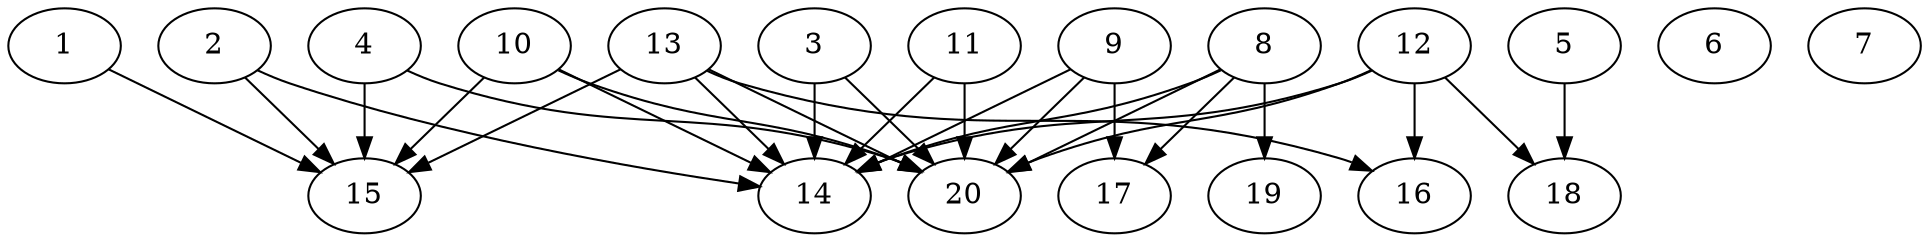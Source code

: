 // DAG automatically generated by daggen at Thu Oct  3 13:58:42 2019
// ./daggen --dot -n 20 --ccr 0.5 --fat 0.9 --regular 0.7 --density 0.7 --mindata 5242880 --maxdata 52428800 
digraph G {
  1 [size="18419712", alpha="0.03", expect_size="9209856"] 
  1 -> 15 [size ="9209856"]
  2 [size="33587200", alpha="0.17", expect_size="16793600"] 
  2 -> 14 [size ="16793600"]
  2 -> 15 [size ="16793600"]
  3 [size="99956736", alpha="0.02", expect_size="49978368"] 
  3 -> 14 [size ="49978368"]
  3 -> 20 [size ="49978368"]
  4 [size="89677824", alpha="0.16", expect_size="44838912"] 
  4 -> 15 [size ="44838912"]
  4 -> 20 [size ="44838912"]
  5 [size="12220416", alpha="0.12", expect_size="6110208"] 
  5 -> 18 [size ="6110208"]
  6 [size="47419392", alpha="0.18", expect_size="23709696"] 
  7 [size="83394560", alpha="0.03", expect_size="41697280"] 
  8 [size="87668736", alpha="0.06", expect_size="43834368"] 
  8 -> 14 [size ="43834368"]
  8 -> 17 [size ="43834368"]
  8 -> 19 [size ="43834368"]
  8 -> 20 [size ="43834368"]
  9 [size="15048704", alpha="0.02", expect_size="7524352"] 
  9 -> 14 [size ="7524352"]
  9 -> 17 [size ="7524352"]
  9 -> 20 [size ="7524352"]
  10 [size="87345152", alpha="0.12", expect_size="43672576"] 
  10 -> 14 [size ="43672576"]
  10 -> 15 [size ="43672576"]
  10 -> 20 [size ="43672576"]
  11 [size="96030720", alpha="0.12", expect_size="48015360"] 
  11 -> 14 [size ="48015360"]
  11 -> 20 [size ="48015360"]
  12 [size="14417920", alpha="0.16", expect_size="7208960"] 
  12 -> 14 [size ="7208960"]
  12 -> 16 [size ="7208960"]
  12 -> 18 [size ="7208960"]
  12 -> 20 [size ="7208960"]
  13 [size="96532480", alpha="0.12", expect_size="48266240"] 
  13 -> 14 [size ="48266240"]
  13 -> 15 [size ="48266240"]
  13 -> 16 [size ="48266240"]
  13 -> 20 [size ="48266240"]
  14 [size="13752320", alpha="0.17", expect_size="6876160"] 
  15 [size="90042368", alpha="0.04", expect_size="45021184"] 
  16 [size="53768192", alpha="0.14", expect_size="26884096"] 
  17 [size="42461184", alpha="0.19", expect_size="21230592"] 
  18 [size="57661440", alpha="0.06", expect_size="28830720"] 
  19 [size="84443136", alpha="0.09", expect_size="42221568"] 
  20 [size="95961088", alpha="0.08", expect_size="47980544"] 
}
